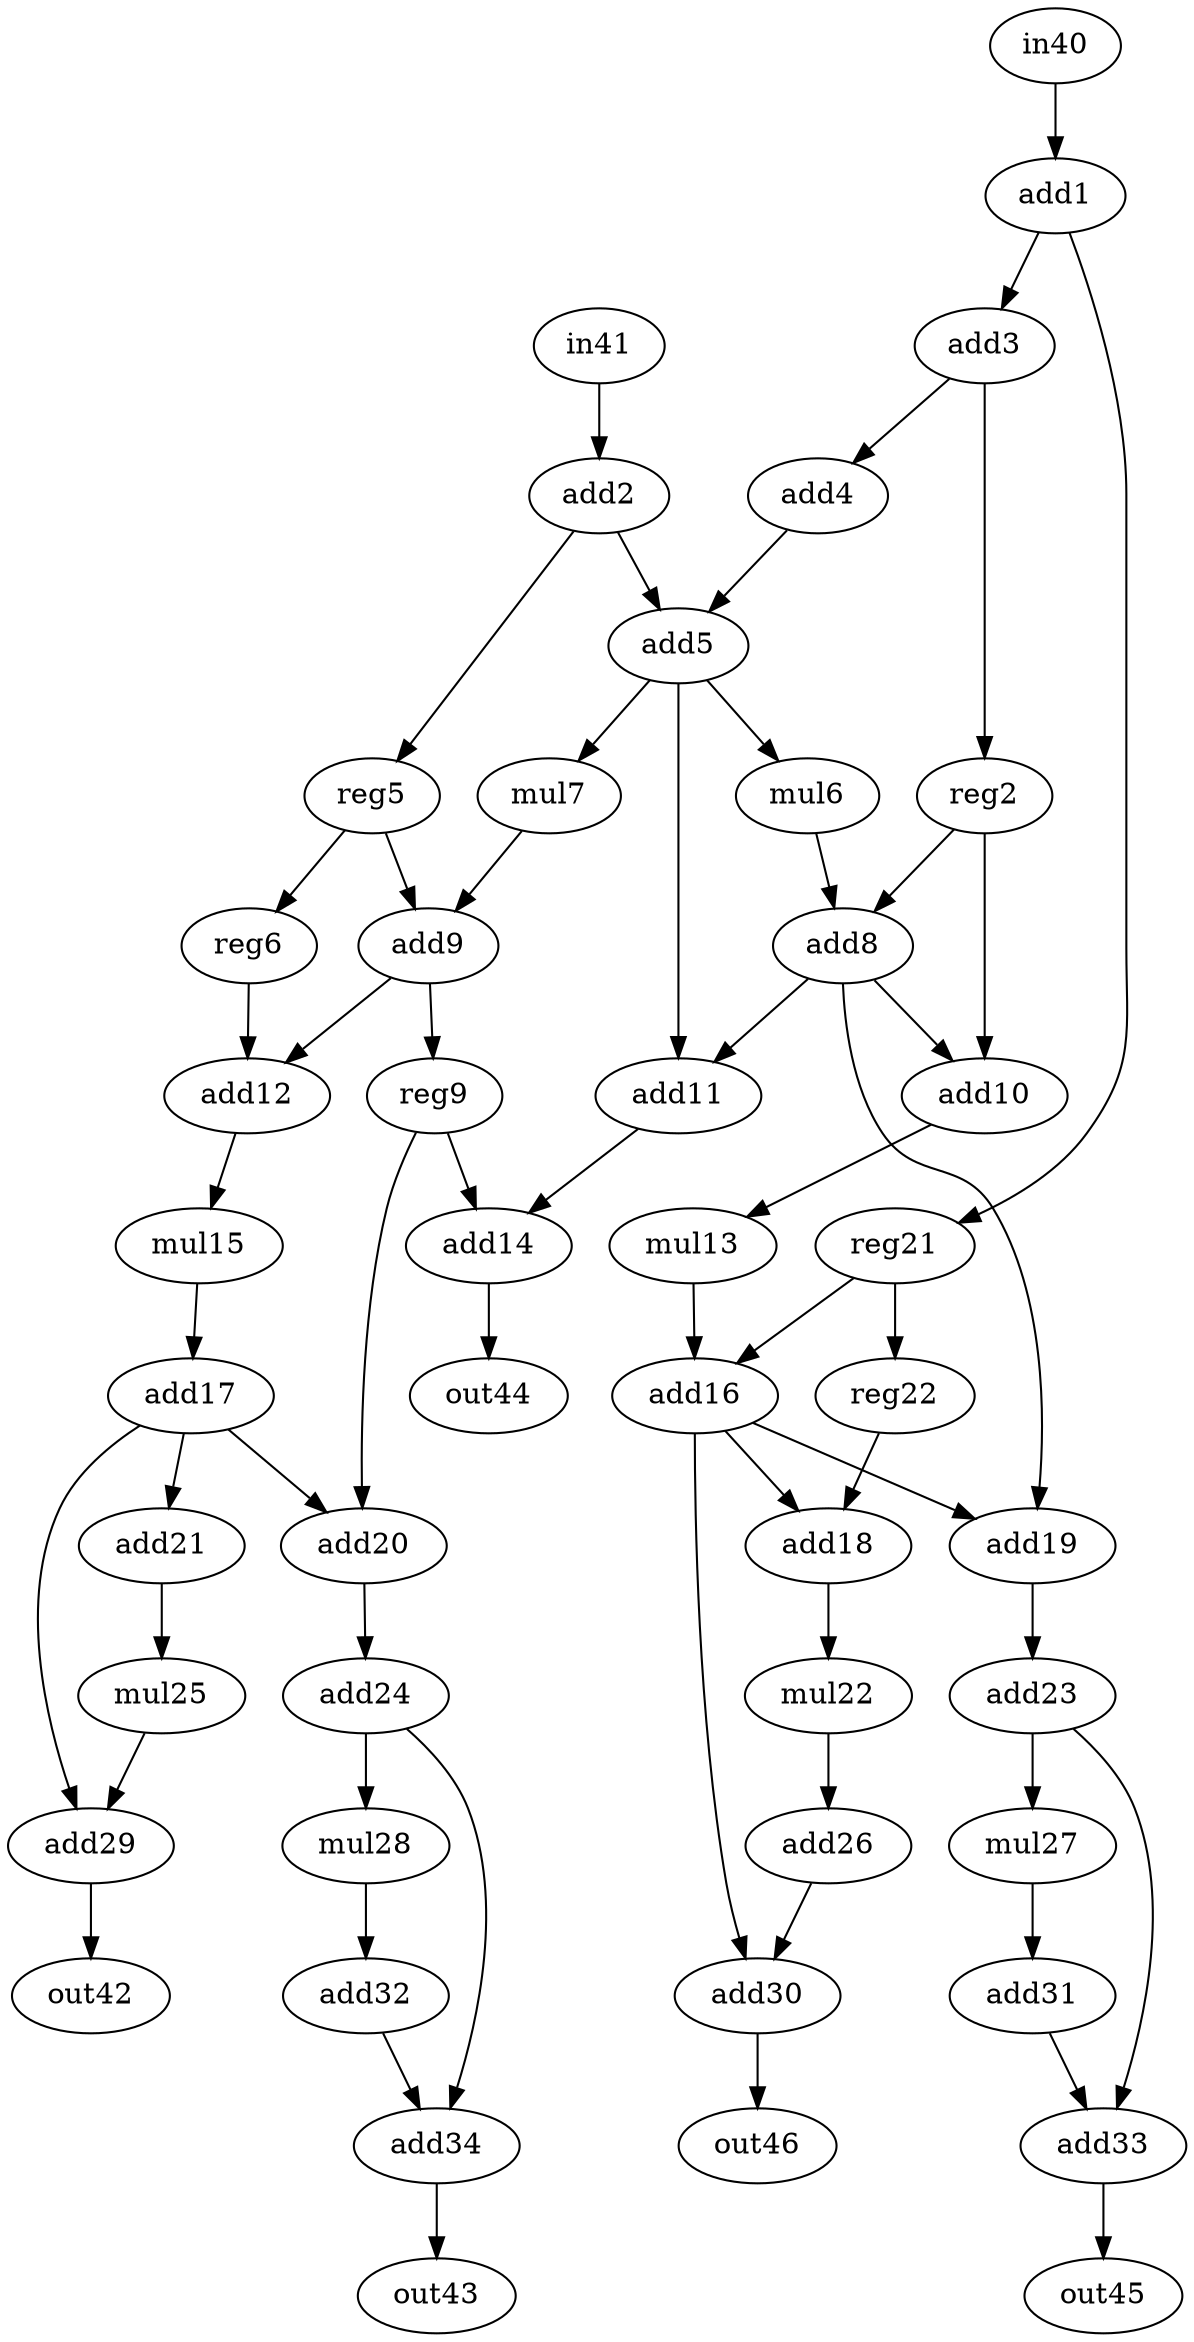 strict digraph "ewf" {
0 [label=add1, op=addi, value=2];
1 [label=add2, op=addi, value=2];
2 [label=add3, op=addi, value=2];
3 [label=add4, op=addi, value=2];
4 [label=add5, op=add];
5 [label=mul6, op=muli, value=2];
6 [label=mul7, op=muli, value=2];
7 [label=add8, op=add];
8 [label=add9, op=add];
9 [label=add10, op=add];
10 [label=add11, op=add];
11 [label=add12, op=add];
12 [label=mul13, op=muli, value=2];
13 [label=add14, op=add];
14 [label=mul15, op=muli, value=2];
15 [label=add16, op=add];
16 [label=add17, op=addi, value=2];
17 [label=add18, op=add];
18 [label=add19, op=add];
19 [label=add20, op=add];
20 [label=add21, op=addi, value=2];
21 [label=mul22, op=muli, value=2];
22 [label=add23, op=addi, value=2];
23 [label=add24, op=addi, value=2];
24 [label=mul25, op=muli, value=2];
25 [label=add26, op=addi, value=2];
26 [label=mul27, op=muli, value=2];
27 [label=mul28, op=muli, value=2];
28 [label=add29, op=add];
29 [label=add30, op=add];
30 [label=add31, op=addi, value=2];
31 [label=add32, op=addi, value=2];
32 [label=add33, op=add];
33 [label=add34, op=add];
34 [label=reg21, op=reg];
35 [label=reg22, op=reg];
36 [label=reg5, op=reg];
37 [label=reg6, op=reg];
38 [label=reg2, op=reg];
39 [label=reg9, op=reg];
40 [label=in40, op=in];
41 [label=in41, op=in];
42 [label=out42, op=out];
43 [label=out43, op=out];
44 [label=out44, op=out];
45 [label=out45, op=out];
46 [label=out46, op=out];
0 -> 2  [port=0, w=0];
0 -> 34  [port=0, w=0];
1 -> 4  [port=0, w=0];
1 -> 36  [port=0, w=0];
2 -> 3  [port=0, w=0];
2 -> 38  [port=0, w=0];
3 -> 4  [port=1, w=0];
4 -> 5  [port=0, w=0];
4 -> 6  [port=0, w=0];
4 -> 10  [port=0, w=0];
5 -> 7  [port=0, w=0];
6 -> 8  [port=0, w=0];
7 -> 9  [port=0, w=0];
7 -> 10  [port=1, w=0];
7 -> 18  [port=0, w=0];
8 -> 11  [port=0, w=0];
8 -> 39  [port=0, w=0];
9 -> 12  [port=0, w=0];
10 -> 13  [port=0, w=0];
11 -> 14  [port=0, w=0];
12 -> 15  [port=0, w=0];
13 -> 44  [port=0, w=0];
14 -> 16  [port=0, w=0];
15 -> 17  [port=0, w=0];
15 -> 18  [port=1, w=0];
15 -> 29  [port=0, w=0];
16 -> 19  [port=0, w=0];
16 -> 20  [port=0, w=0];
16 -> 28  [port=0, w=0];
17 -> 21  [port=0, w=0];
18 -> 22  [port=0, w=0];
19 -> 23  [port=0, w=0];
20 -> 24  [port=0, w=0];
21 -> 25  [port=0, w=0];
22 -> 26  [port=0, w=0];
22 -> 32  [port=0, w=0];
23 -> 27  [port=0, w=0];
23 -> 33  [port=0, w=0];
24 -> 28  [port=1, w=0];
25 -> 29  [port=1, w=0];
26 -> 30  [port=0, w=0];
27 -> 31  [port=0, w=0];
28 -> 42  [port=0, w=0];
29 -> 46  [port=0, w=0];
30 -> 32  [port=1, w=0];
31 -> 33  [port=1, w=0];
32 -> 45  [port=0, w=0];
33 -> 43  [port=0, w=0];
34 -> 15  [port=1, w=0];
34 -> 35  [port=0, w=0];
35 -> 17  [port=1, w=0];
36 -> 8  [port=1, w=0];
36 -> 37  [port=0, w=0];
37 -> 11  [port=1, w=0];
38 -> 7  [port=1, w=0];
38 -> 9  [port=1, w=0];
39 -> 13  [port=1, w=0];
39 -> 19  [port=1, w=0];
40 -> 0  [port=0, w=0];
41 -> 1  [port=0, w=0];
}
